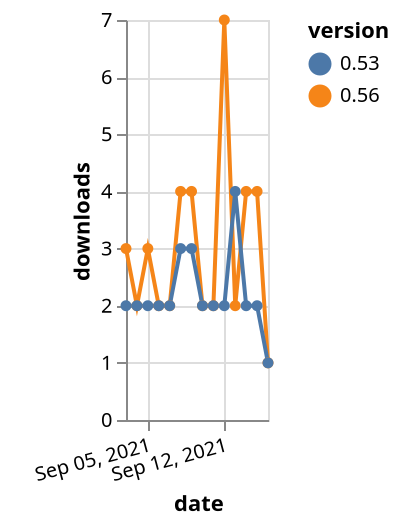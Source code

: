 {"$schema": "https://vega.github.io/schema/vega-lite/v5.json", "description": "A simple bar chart with embedded data.", "data": {"values": [{"date": "2021-09-03", "total": 2572, "delta": 3, "version": "0.56"}, {"date": "2021-09-04", "total": 2574, "delta": 2, "version": "0.56"}, {"date": "2021-09-05", "total": 2577, "delta": 3, "version": "0.56"}, {"date": "2021-09-06", "total": 2579, "delta": 2, "version": "0.56"}, {"date": "2021-09-07", "total": 2581, "delta": 2, "version": "0.56"}, {"date": "2021-09-08", "total": 2585, "delta": 4, "version": "0.56"}, {"date": "2021-09-09", "total": 2589, "delta": 4, "version": "0.56"}, {"date": "2021-09-10", "total": 2591, "delta": 2, "version": "0.56"}, {"date": "2021-09-11", "total": 2593, "delta": 2, "version": "0.56"}, {"date": "2021-09-12", "total": 2600, "delta": 7, "version": "0.56"}, {"date": "2021-09-13", "total": 2602, "delta": 2, "version": "0.56"}, {"date": "2021-09-14", "total": 2606, "delta": 4, "version": "0.56"}, {"date": "2021-09-15", "total": 2610, "delta": 4, "version": "0.56"}, {"date": "2021-09-16", "total": 2611, "delta": 1, "version": "0.56"}, {"date": "2021-09-03", "total": 2915, "delta": 2, "version": "0.53"}, {"date": "2021-09-04", "total": 2917, "delta": 2, "version": "0.53"}, {"date": "2021-09-05", "total": 2919, "delta": 2, "version": "0.53"}, {"date": "2021-09-06", "total": 2921, "delta": 2, "version": "0.53"}, {"date": "2021-09-07", "total": 2923, "delta": 2, "version": "0.53"}, {"date": "2021-09-08", "total": 2926, "delta": 3, "version": "0.53"}, {"date": "2021-09-09", "total": 2929, "delta": 3, "version": "0.53"}, {"date": "2021-09-10", "total": 2931, "delta": 2, "version": "0.53"}, {"date": "2021-09-11", "total": 2933, "delta": 2, "version": "0.53"}, {"date": "2021-09-12", "total": 2935, "delta": 2, "version": "0.53"}, {"date": "2021-09-13", "total": 2939, "delta": 4, "version": "0.53"}, {"date": "2021-09-14", "total": 2941, "delta": 2, "version": "0.53"}, {"date": "2021-09-15", "total": 2943, "delta": 2, "version": "0.53"}, {"date": "2021-09-16", "total": 2944, "delta": 1, "version": "0.53"}]}, "width": "container", "mark": {"type": "line", "point": {"filled": true}}, "encoding": {"x": {"field": "date", "type": "temporal", "timeUnit": "yearmonthdate", "title": "date", "axis": {"labelAngle": -15}}, "y": {"field": "delta", "type": "quantitative", "title": "downloads"}, "color": {"field": "version", "type": "nominal"}, "tooltip": {"field": "delta"}}}